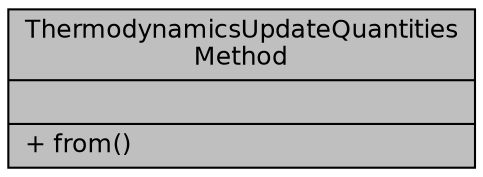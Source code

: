 digraph "ThermodynamicsUpdateQuantitiesMethod"
{
  bgcolor="transparent";
  edge [fontname="Helvetica",fontsize="12",labelfontname="Helvetica",labelfontsize="12"];
  node [fontname="Helvetica",fontsize="12",shape=record];
  Node1 [label="{ThermodynamicsUpdateQuantities\lMethod\n||+ from()\l}",height=0.2,width=0.4,color="black", fillcolor="grey75", style="filled", fontcolor="black"];
}
